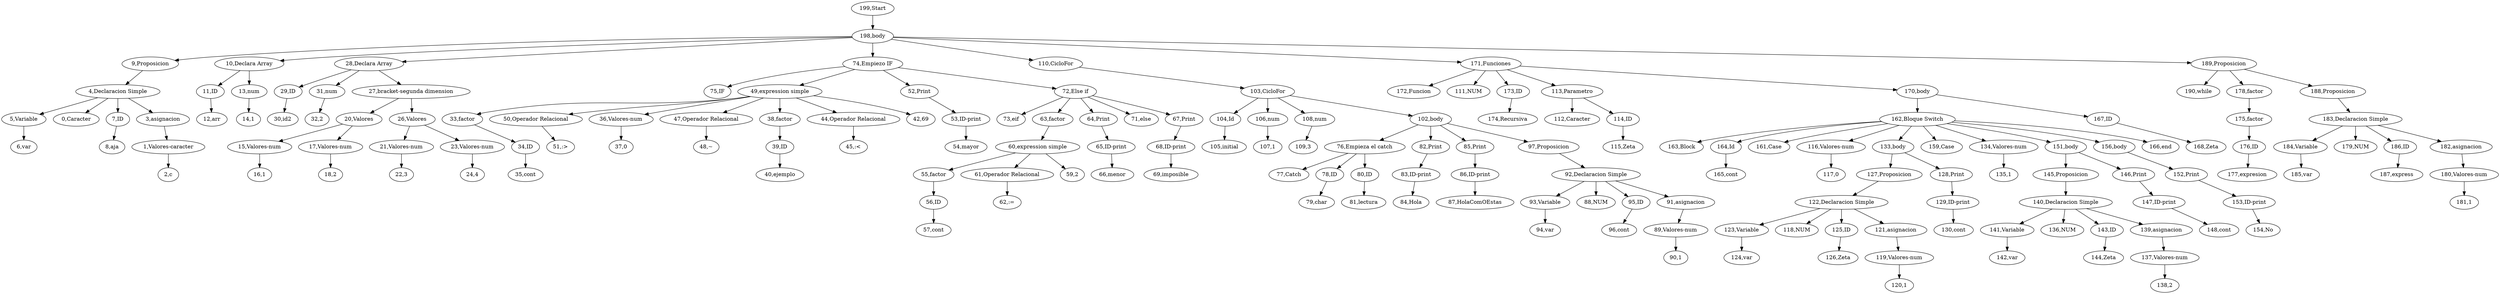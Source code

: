 digraph {
"199,Start" -> "198,body";
"198,body" -> "9,Proposicion";
"9,Proposicion" -> "4,Declaracion Simple";
"4,Declaracion Simple" -> "5,Variable";
"5,Variable" -> "6,var";
"4,Declaracion Simple" -> "0,Caracter";
"4,Declaracion Simple" -> "7,ID";
"7,ID" -> "8,aja";
"4,Declaracion Simple" -> "3,asignacion";
"3,asignacion" -> "1,Valores-caracter";
"1,Valores-caracter" -> "2,c";
"198,body" -> "10,Declara Array";
"10,Declara Array" -> "11,ID";
"11,ID" -> "12,arr";
"10,Declara Array" -> "13,num";
"13,num" -> "14,1";
"198,body" -> "28,Declara Array";
"28,Declara Array" -> "29,ID";
"29,ID" -> "30,id2";
"28,Declara Array" -> "31,num";
"31,num" -> "32,2";
"28,Declara Array" -> "27,bracket-segunda dimension";
"27,bracket-segunda dimension" -> "20,Valores";
"20,Valores" -> "15,Valores-num";
"15,Valores-num" -> "16,1";
"20,Valores" -> "17,Valores-num";
"17,Valores-num" -> "18,2";
"27,bracket-segunda dimension" -> "26,Valores";
"26,Valores" -> "21,Valores-num";
"21,Valores-num" -> "22,3";
"26,Valores" -> "23,Valores-num";
"23,Valores-num" -> "24,4";
"198,body" -> "74,Empiezo IF";
"74,Empiezo IF" -> "75,IF";
"74,Empiezo IF" -> "49,expression simple";
"49,expression simple" -> "33,factor";
"33,factor" -> "34,ID";
"34,ID" -> "35,cont";
"49,expression simple" -> "50,Operador Relacional";
"50,Operador Relacional" -> "51,:>";
"49,expression simple" -> "36,Valores-num";
"36,Valores-num" -> "37,0";
"49,expression simple" -> "47,Operador Relacional";
"47,Operador Relacional" -> "48,~";
"49,expression simple" -> "38,factor";
"38,factor" -> "39,ID";
"39,ID" -> "40,ejemplo";
"49,expression simple" -> "44,Operador Relacional";
"44,Operador Relacional" -> "45,:<";
"49,expression simple" -> "42,69";
"74,Empiezo IF" -> "52,Print";
"52,Print" -> "53,ID-print";
"53,ID-print" -> "54,mayor";
"74,Empiezo IF" -> "72,Else if";
"72,Else if" -> "73,eif";
"72,Else if" -> "63,factor";
"63,factor" -> "60,expression simple";
"60,expression simple" -> "55,factor";
"55,factor" -> "56,ID";
"56,ID" -> "57,cont";
"60,expression simple" -> "61,Operador Relacional";
"61,Operador Relacional" -> "62,:=";
"60,expression simple" -> "59,2";
"72,Else if" -> "64,Print";
"64,Print" -> "65,ID-print";
"65,ID-print" -> "66,menor";
"72,Else if" -> "71,else";
"72,Else if" -> "67,Print";
"67,Print" -> "68,ID-print";
"68,ID-print" -> "69,imposible";
"198,body" -> "110,CicloFor";
"110,CicloFor" -> "103,CicloFor";
"103,CicloFor" -> "104,Id";
"104,Id" -> "105,initial";
"103,CicloFor" -> "106,num";
"106,num" -> "107,1";
"103,CicloFor" -> "108,num";
"108,num" -> "109,3";
"103,CicloFor" -> "102,body";
"102,body" -> "76,Empieza el catch";
"76,Empieza el catch" -> "77,Catch";
"76,Empieza el catch" -> "78,ID";
"78,ID" -> "79,char";
"76,Empieza el catch" -> "80,ID";
"80,ID" -> "81,lectura";
"102,body" -> "82,Print";
"82,Print" -> "83,ID-print";
"83,ID-print" -> "84,Hola";
"102,body" -> "85,Print";
"85,Print" -> "86,ID-print";
"86,ID-print" -> "87,HolaComOEstas";
"102,body" -> "97,Proposicion";
"97,Proposicion" -> "92,Declaracion Simple";
"92,Declaracion Simple" -> "93,Variable";
"93,Variable" -> "94,var";
"92,Declaracion Simple" -> "88,NUM";
"92,Declaracion Simple" -> "95,ID";
"95,ID" -> "96,cont";
"92,Declaracion Simple" -> "91,asignacion";
"91,asignacion" -> "89,Valores-num";
"89,Valores-num" -> "90,1";
"198,body" -> "171,Funciones";
"171,Funciones" -> "172,Funcion";
"171,Funciones" -> "111,NUM";
"171,Funciones" -> "173,ID";
"173,ID" -> "174,Recursiva";
"171,Funciones" -> "113,Parametro";
"113,Parametro" -> "112,Caracter";
"113,Parametro" -> "114,ID";
"114,ID" -> "115,Zeta";
"171,Funciones" -> "170,body";
"170,body" -> "162,Bloque Switch";
"162,Bloque Switch" -> "163,Block";
"162,Bloque Switch" -> "164,Id";
"164,Id" -> "165,cont";
"162,Bloque Switch" -> "161,Case";
"162,Bloque Switch" -> "116,Valores-num";
"116,Valores-num" -> "117,0";
"162,Bloque Switch" -> "133,body";
"133,body" -> "127,Proposicion";
"127,Proposicion" -> "122,Declaracion Simple";
"122,Declaracion Simple" -> "123,Variable";
"123,Variable" -> "124,var";
"122,Declaracion Simple" -> "118,NUM";
"122,Declaracion Simple" -> "125,ID";
"125,ID" -> "126,Zeta";
"122,Declaracion Simple" -> "121,asignacion";
"121,asignacion" -> "119,Valores-num";
"119,Valores-num" -> "120,1";
"133,body" -> "128,Print";
"128,Print" -> "129,ID-print";
"129,ID-print" -> "130,cont";
"162,Bloque Switch" -> "159,Case";
"162,Bloque Switch" -> "134,Valores-num";
"134,Valores-num" -> "135,1";
"162,Bloque Switch" -> "151,body";
"151,body" -> "145,Proposicion";
"145,Proposicion" -> "140,Declaracion Simple";
"140,Declaracion Simple" -> "141,Variable";
"141,Variable" -> "142,var";
"140,Declaracion Simple" -> "136,NUM";
"140,Declaracion Simple" -> "143,ID";
"143,ID" -> "144,Zeta";
"140,Declaracion Simple" -> "139,asignacion";
"139,asignacion" -> "137,Valores-num";
"137,Valores-num" -> "138,2";
"151,body" -> "146,Print";
"146,Print" -> "147,ID-print";
"147,ID-print" -> "148,cont";
"162,Bloque Switch" -> "156,body";
"156,body" -> "152,Print";
"152,Print" -> "153,ID-print";
"153,ID-print" -> "154,No";
"162,Bloque Switch" -> "166,end";
"170,body" -> "167,ID";
"167,ID" -> "168,Zeta";
"198,body" -> "189,Proposicion";
"189,Proposicion" -> "190,while";
"189,Proposicion" -> "178,factor";
"178,factor" -> "175,factor";
"175,factor" -> "176,ID";
"176,ID" -> "177,expresion";
"189,Proposicion" -> "188,Proposicion";
"188,Proposicion" -> "183,Declaracion Simple";
"183,Declaracion Simple" -> "184,Variable";
"184,Variable" -> "185,var";
"183,Declaracion Simple" -> "179,NUM";
"183,Declaracion Simple" -> "186,ID";
"186,ID" -> "187,express";
"183,Declaracion Simple" -> "182,asignacion";
"182,asignacion" -> "180,Valores-num";
"180,Valores-num" -> "181,1";

}